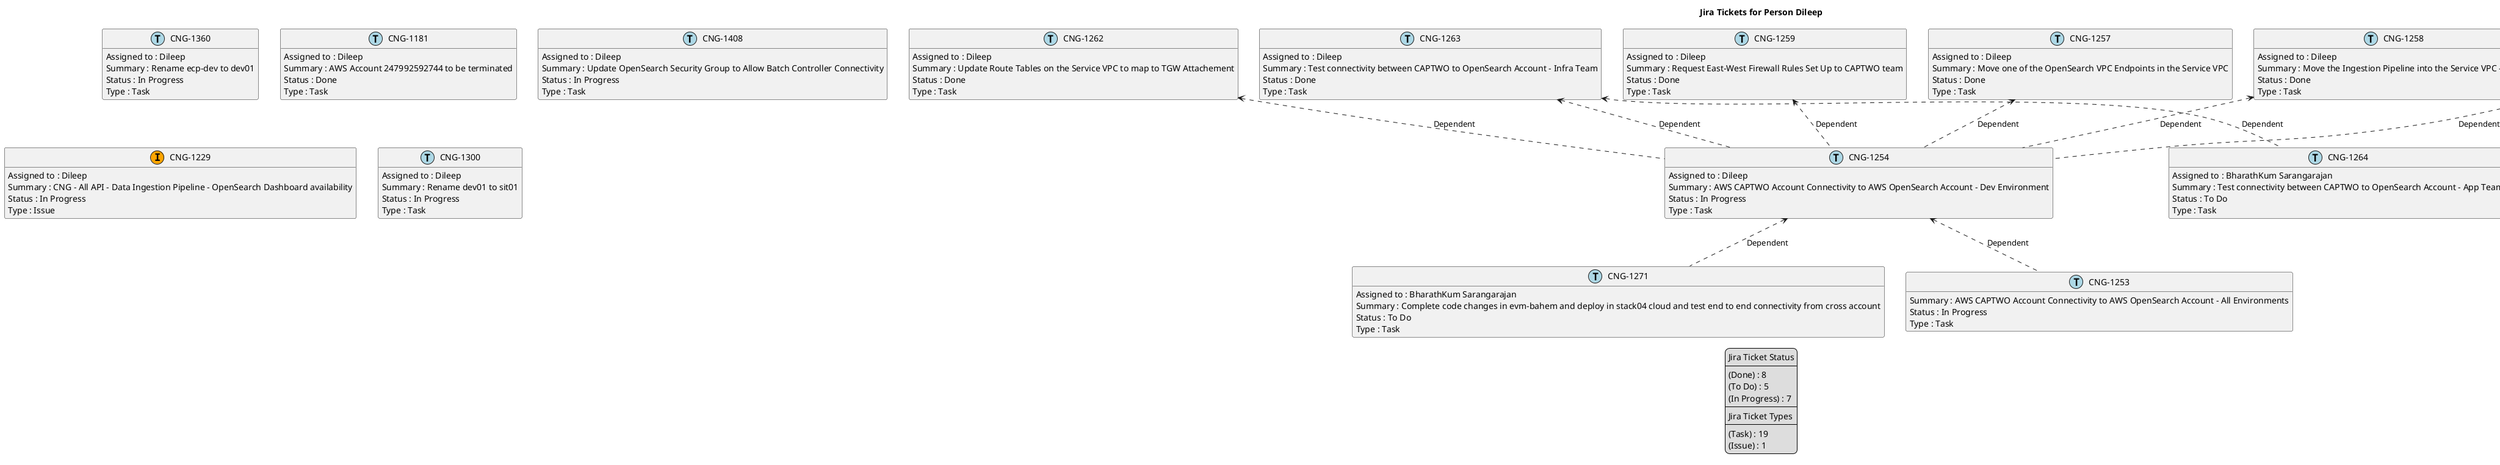 @startuml
'https://plantuml.com/class-diagram

' GENERATE CLASS DIAGRAM ===========
' Generated at    : Fri May 03 10:09:58 CEST 2024

title Jira Tickets for Person Dileep
hide empty members

legend
Jira Ticket Status
----
(Done) : 8
(To Do) : 5
(In Progress) : 7
----
Jira Ticket Types
----
(Task) : 19
(Issue) : 1
end legend


' Tickets =======
class "CNG-1262" << (T,lightblue) >> {
  Assigned to : Dileep
  Summary : Update Route Tables on the Service VPC to map to TGW Attachement 
  Status : Done
  Type : Task
}

class "CNG-1263" << (T,lightblue) >> {
  Assigned to : Dileep
  Summary : Test connectivity between CAPTWO to OpenSearch Account - Infra Team
  Status : Done
  Type : Task
}

class "CNG-1395" << (T,lightblue) >> {
  Assigned to : Dileep
  Summary : Connection Issues with Secrets Manager and Parameter Store After Recent Dev Environment Changes
  Status : To Do
  Type : Task
}

class "CNG-1271" << (T,lightblue) >> {
  Assigned to : BharathKum Sarangarajan
  Summary : Complete code changes in evm-bahem and deploy in stack04 cloud and test end to end connectivity from cross account
  Status : To Do
  Type : Task
}

class "CNG-1360" << (T,lightblue) >> {
  Assigned to : Dileep
  Summary : Rename ecp-dev to dev01
  Status : In Progress
  Type : Task
}

class "CNG-1181" << (T,lightblue) >> {
  Assigned to : Dileep
  Summary : AWS Account 247992592744 to be terminated
  Status : Done
  Type : Task
}

class "CNG-1408" << (T,lightblue) >> {
  Assigned to : Dileep
  Summary : Update OpenSearch Security Group to Allow Batch Controller Connectivity
  Status : In Progress
  Type : Task
}

class "CNG-1229" << (I,orange) >> {
  Assigned to : Dileep
  Summary : CNG - All API - Data Ingestion Pipeline - OpenSearch Dashboard availability
  Status : In Progress
  Type : Issue
}

class "CNG-1237" << (T,lightblue) >> {
  Assigned to : Rukaya Ogazi-Khan
  Summary : GitHub Application Pipelines
  Status : In Progress
  Type : Task
}

class "CNG-1259" << (T,lightblue) >> {
  Assigned to : Dileep
  Summary : Request East-West Firewall Rules Set Up to CAPTWO team 
  Status : Done
  Type : Task
}

class "CNG-1249" << (T,lightblue) >> {
  Assigned to : Dileep
  Summary : Connect SOLR API Repo to GitHub Packages - PAT Tokens
  Status : Done
  Type : Task
}

class "CNG-1257" << (T,lightblue) >> {
  Assigned to : Dileep
  Summary : Move one of the OpenSearch VPC Endpoints in the Service VPC 
  Status : Done
  Type : Task
}

class "CNG-1258" << (T,lightblue) >> {
  Assigned to : Dileep
  Summary : Move the Ingestion Pipeline into the Service VPC - Dileep 
  Status : Done
  Type : Task
}

class "CNG-1245" << (T,lightblue) >> {
  Assigned to : Dileep
  Summary : Create Pipeline to push Common Library to GitHub Packages
  Status : Done
  Type : Task
}

class "CNG-1300" << (T,lightblue) >> {
  Assigned to : Dileep
  Summary : Rename dev01 to sit01
  Status : In Progress
  Type : Task
}

class "CNG-1286" << (T,lightblue) >> {
  Assigned to : Dileep
  Summary : Raise firewall request to connect to ecp-dev01 environment
  Status : To Do
  Type : Task
}

class "CNG-1264" << (T,lightblue) >> {
  Assigned to : BharathKum Sarangarajan
  Summary : Test connectivity between CAPTWO to OpenSearch Account - App Team
  Status : To Do
  Type : Task
}

class "CNG-1253" << (T,lightblue) >> {
  Summary : AWS CAPTWO Account Connectivity to AWS OpenSearch Account - All Environments 
  Status : In Progress
  Type : Task
}

class "CNG-1385" << (T,lightblue) >> {
  Assigned to : Dileep
  Summary : Setup Environment for holiday pricing API
  Status : To Do
  Type : Task
}

class "CNG-1254" << (T,lightblue) >> {
  Assigned to : Dileep
  Summary : AWS CAPTWO Account Connectivity to AWS OpenSearch Account - Dev Environment  
  Status : In Progress
  Type : Task
}



' Links =======
"CNG-1286" <.. "CNG-1254" : Dependent
"CNG-1262" <.. "CNG-1254" : Dependent
"CNG-1263" <.. "CNG-1254" : Dependent
"CNG-1263" <.. "CNG-1264" : Dependent
"CNG-1249" <.. "CNG-1245" : Dependent
"CNG-1245" <.. "CNG-1237" : Dependent
"CNG-1259" <.. "CNG-1254" : Dependent
"CNG-1257" <.. "CNG-1254" : Dependent
"CNG-1258" <.. "CNG-1254" : Dependent
"CNG-1254" <.. "CNG-1253" : Dependent
"CNG-1254" <.. "CNG-1271" : Dependent
"CNG-1385" <.. "CNG-1395" : Cloners


@enduml

